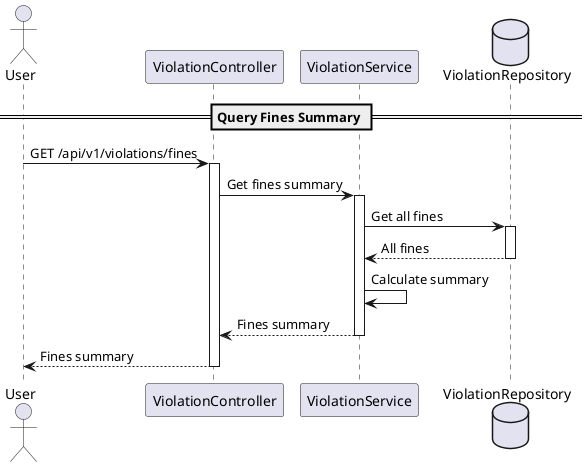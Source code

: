 @startuml
'https://plantuml.com/sequence-diagram

actor User
participant ViolationController
participant ViolationService
database ViolationRepository

== Query Fines Summary ==

User -> ViolationController ++ : GET /api/v1/violations/fines
ViolationController -> ViolationService ++ : Get fines summary
ViolationService -> ViolationRepository ++ : Get all fines
return All fines
ViolationService -> ViolationService: Calculate summary
return Fines summary
return Fines summary

@enduml